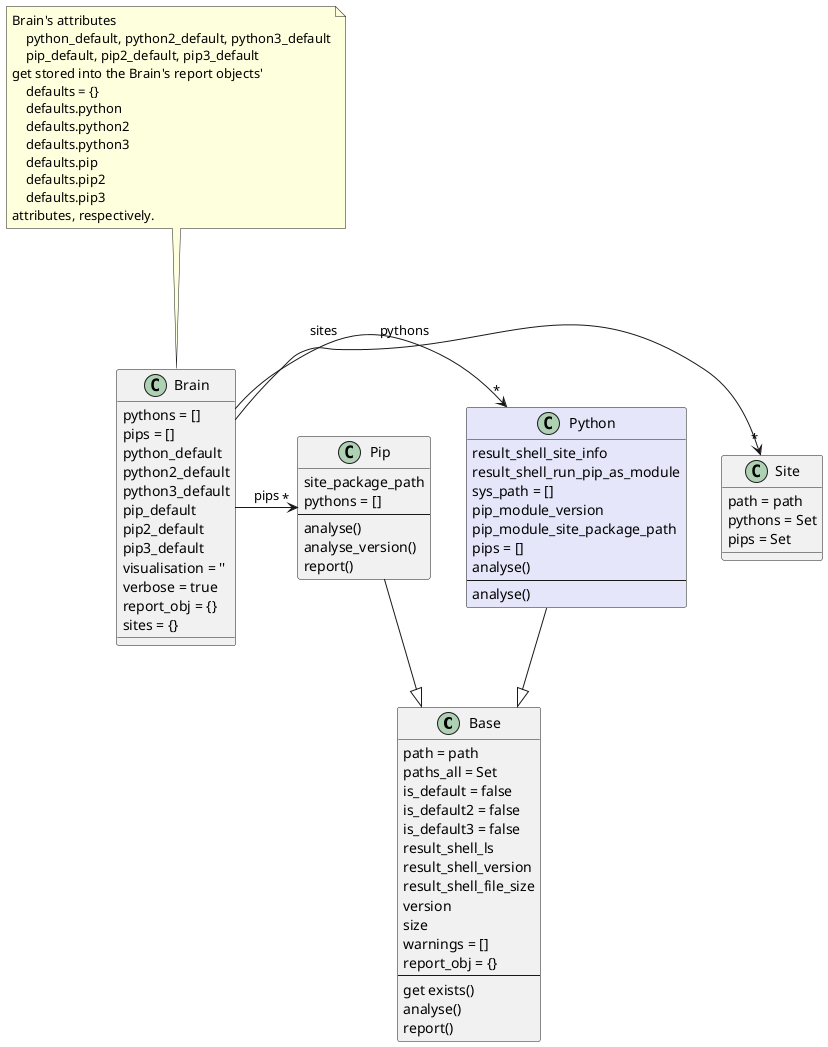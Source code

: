 Visual Studio Code PlantUML
---------------------------

configure plantuml plugin, set:
export JAVA_HOME=/Library/Java/JavaVirtualMachines/jdk1.8.0_92.jdk/Contents/Home/
export PLANTUML_JAR=/usr/local/bin/plantuml.jar
export GRAPHVIZ_DOT=/usr/local/Cellar/graphviz/2.40.1/bin/dot

verify things are working:
$JAVA_HOME/bin/java -jar $PLANTUML_JAR -verbose a

launch:
CMD-SHIFT-P type:
PlantUML Preview

@startuml

class Base  {
    path = path
    paths_all = Set
    is_default = false
    is_default2 = false
    is_default3 = false
    result_shell_ls
    result_shell_version
    result_shell_file_size
    version
    size
    warnings = []
    report_obj = {}
    ---
    get exists()
    analyse()
    report()
}

class Python  #Lavender {
    result_shell_site_info
    result_shell_run_pip_as_module
    sys_path = []
    pip_module_version
    pip_module_site_package_path
    pips = []
    analyse()
    ---
    analyse()
}

class Pip {
    site_package_path
    pythons = []
    ---
    analyse()
    analyse_version()
    report()
}

class Brain {
    pythons = []
    pips = []
    python_default
    python2_default
    python3_default
    pip_default
    pip2_default
    pip3_default
    visualisation = ''
    verbose = true
    report_obj = {}
    sites = {}
}


class Site {
    path = path
    pythons = Set
    pips = Set
}

Python --|> Base
Pip --|> Base

Brain -> "*" Site : sites
Brain -> "*" Python : pythons
Brain -> "*" Pip : pips

note as N1
Brain's attributes
    python_default, python2_default, python3_default
    pip_default, pip2_default, pip3_default
get stored into the Brain's report objects'
    defaults = {}
    defaults.python
    defaults.python2
    defaults.python3
    defaults.pip
    defaults.pip2
    defaults.pip3
attributes, respectively.
end note

N1 ... Brain

@enduml

